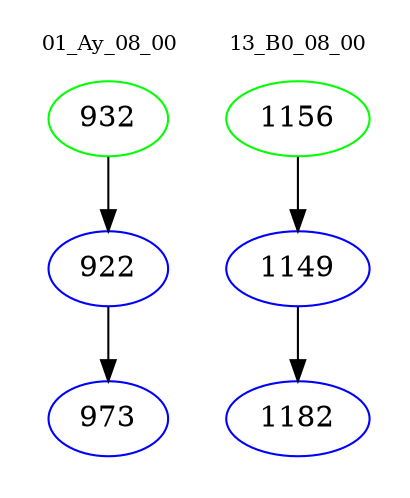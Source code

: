 digraph{
subgraph cluster_0 {
color = white
label = "01_Ay_08_00";
fontsize=10;
T0_932 [label="932", color="green"]
T0_932 -> T0_922 [color="black"]
T0_922 [label="922", color="blue"]
T0_922 -> T0_973 [color="black"]
T0_973 [label="973", color="blue"]
}
subgraph cluster_1 {
color = white
label = "13_B0_08_00";
fontsize=10;
T1_1156 [label="1156", color="green"]
T1_1156 -> T1_1149 [color="black"]
T1_1149 [label="1149", color="blue"]
T1_1149 -> T1_1182 [color="black"]
T1_1182 [label="1182", color="blue"]
}
}
